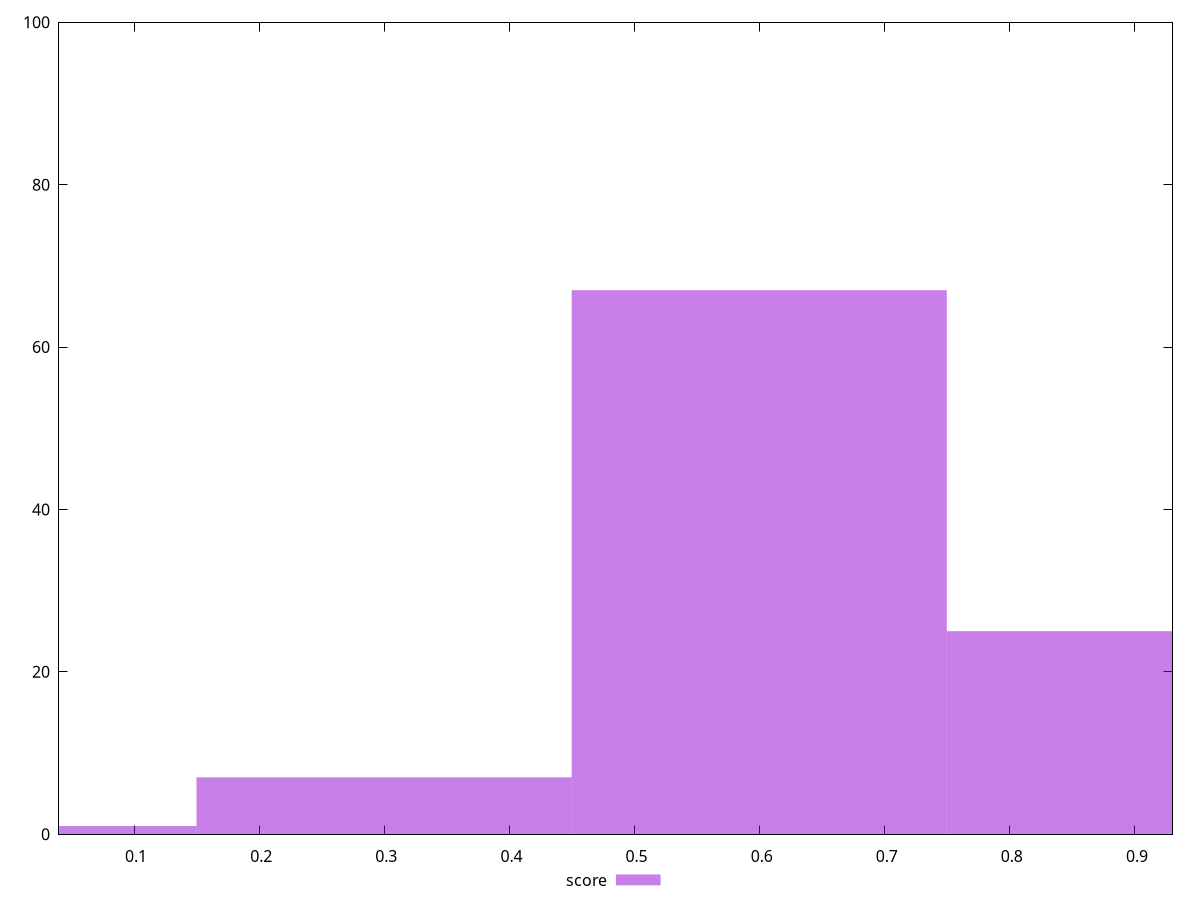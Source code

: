 reset

$score <<EOF
0.29984164344660985 7
0.5996832868932197 67
0 1
0.8995249303398296 25
EOF

set key outside below
set boxwidth 0.29984164344660985
set xrange [0.04:0.93]
set yrange [0:100]
set trange [0:100]
set style fill transparent solid 0.5 noborder
set terminal svg size 640, 490 enhanced background rgb 'white'
set output "reprap/total-blocking-time/samples/pages/score/histogram.svg"

plot $score title "score" with boxes

reset
